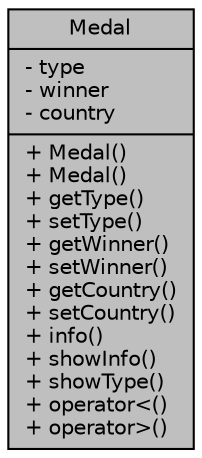 digraph "Medal"
{
 // LATEX_PDF_SIZE
  edge [fontname="Helvetica",fontsize="10",labelfontname="Helvetica",labelfontsize="10"];
  node [fontname="Helvetica",fontsize="10",shape=record];
  Node1 [label="{Medal\n|- type\l- winner\l- country\l|+ Medal()\l+ Medal()\l+ getType()\l+ setType()\l+ getWinner()\l+ setWinner()\l+ getCountry()\l+ setCountry()\l+ info()\l+ showInfo()\l+ showType()\l+ operator\<()\l+ operator\>()\l}",height=0.2,width=0.4,color="black", fillcolor="grey75", style="filled", fontcolor="black",tooltip=" "];
}
